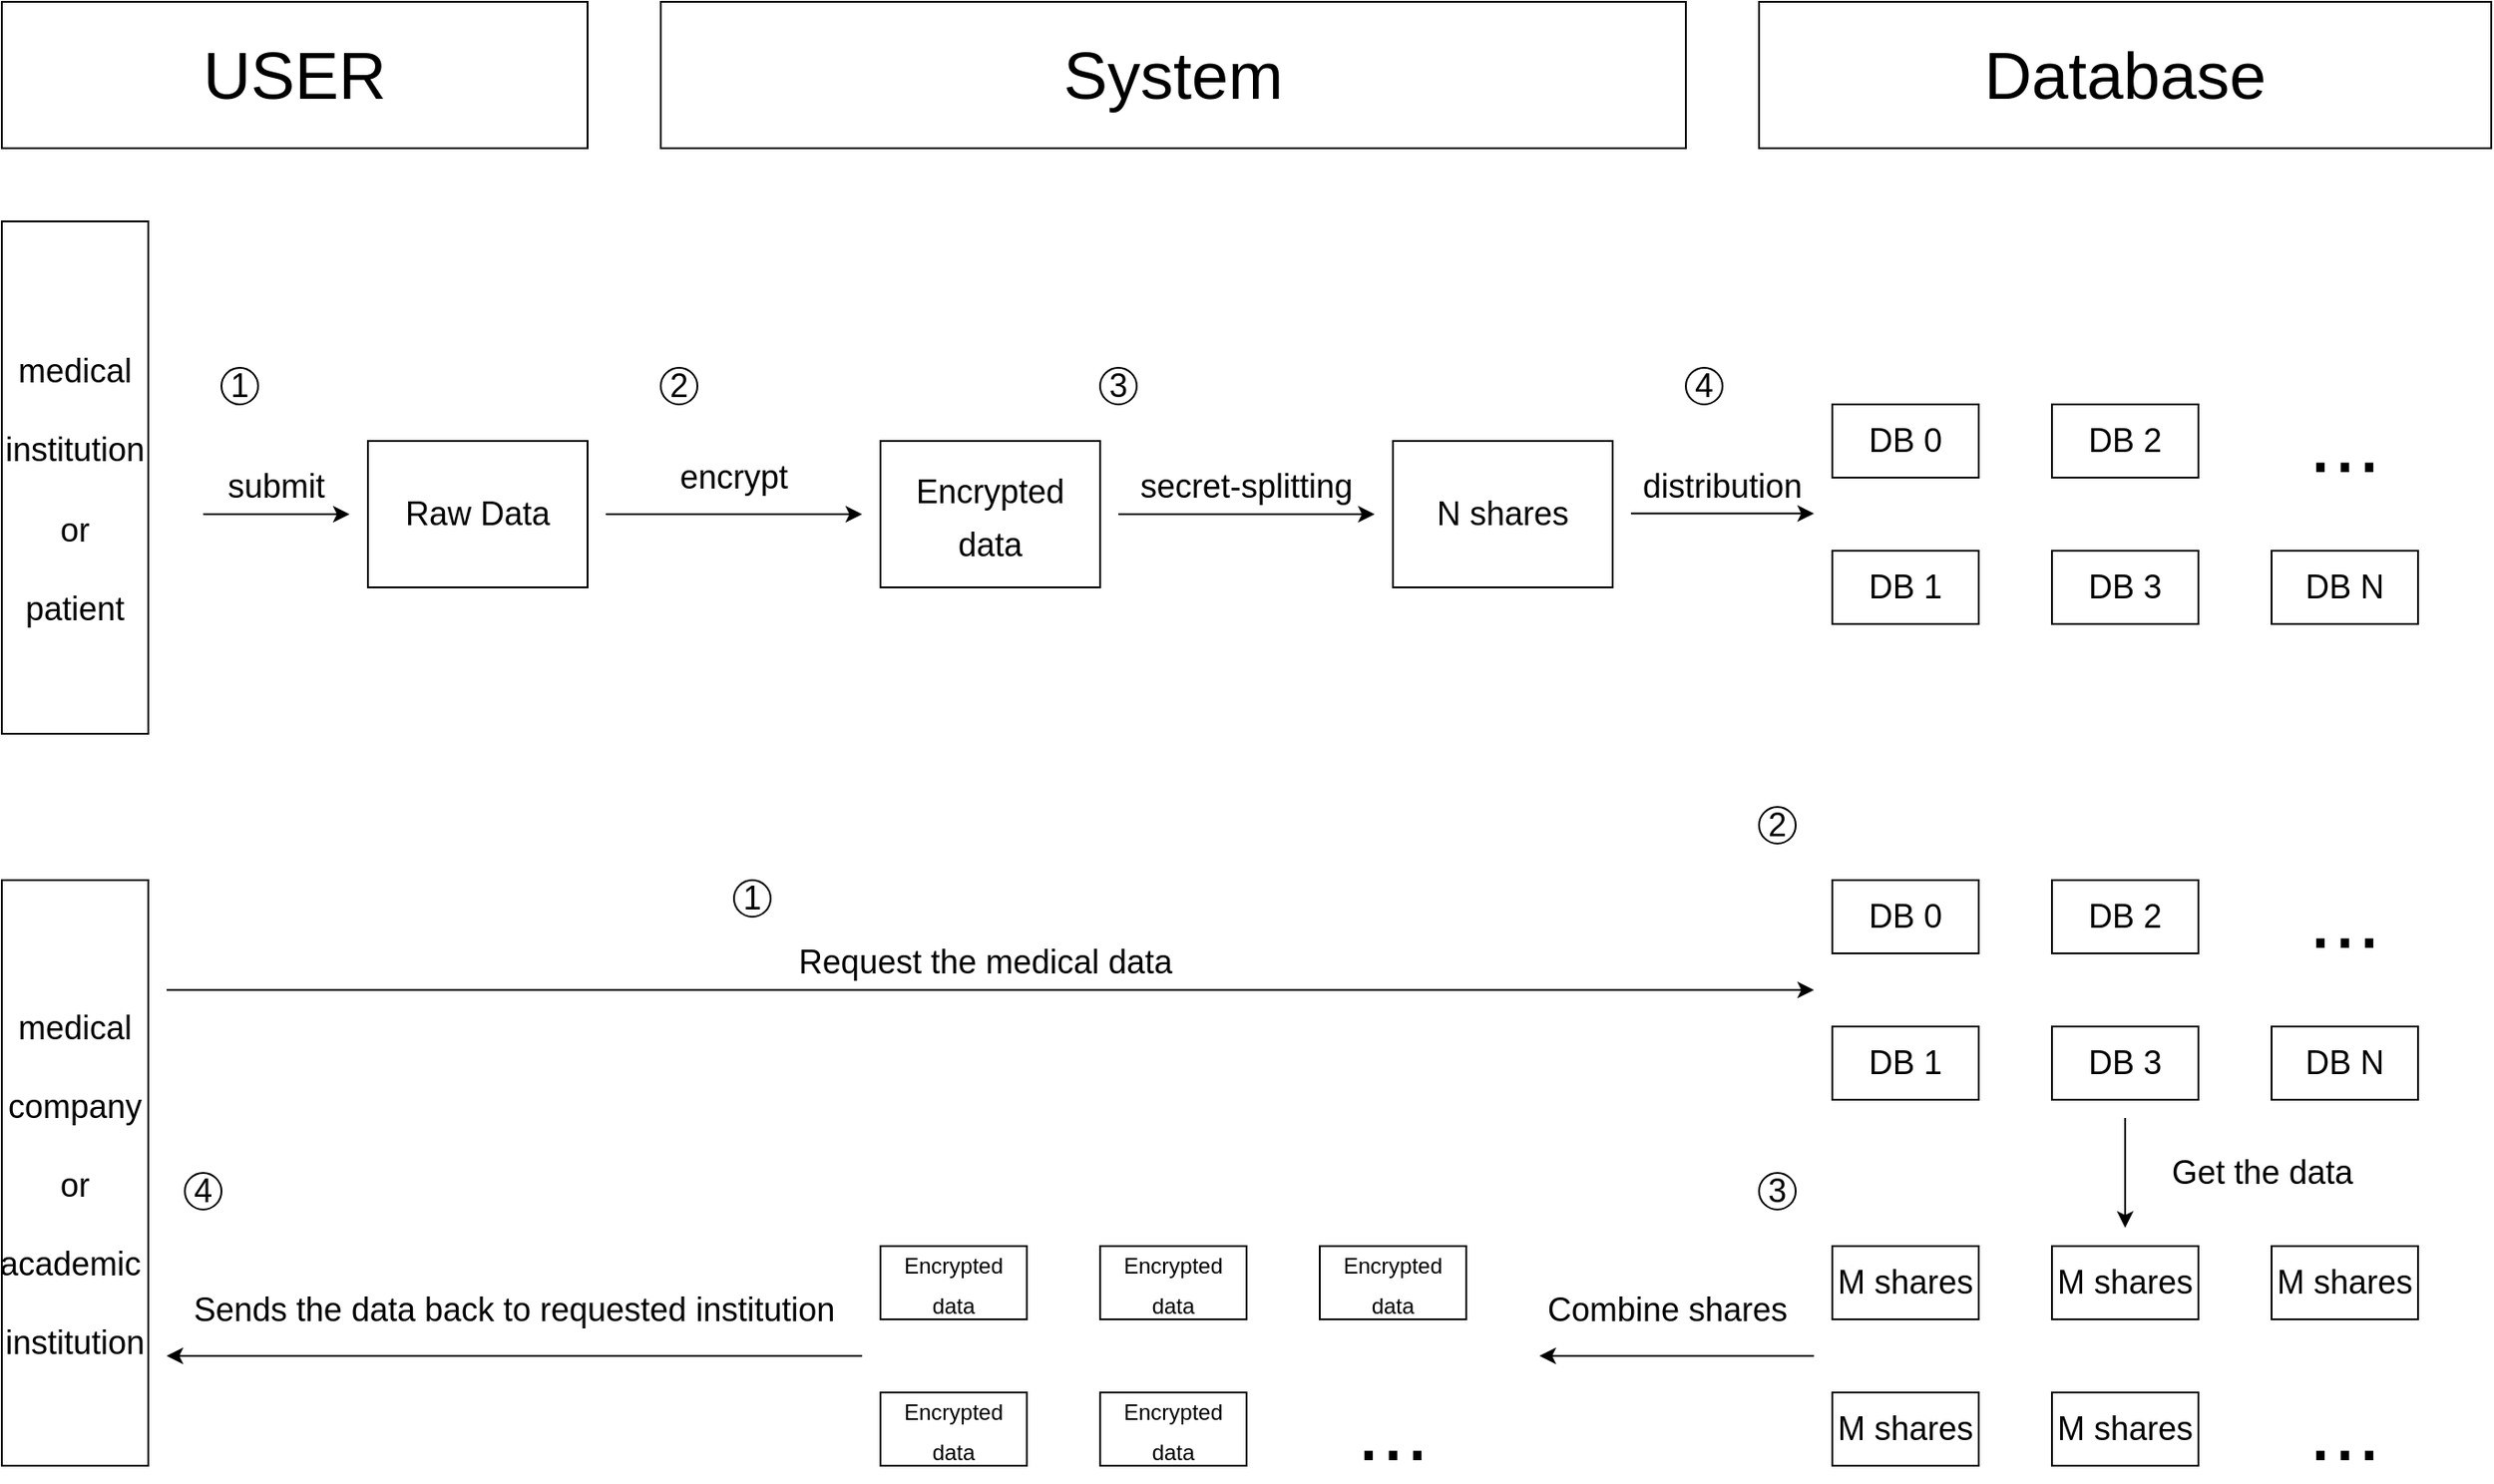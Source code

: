 <mxfile version="20.7.4" type="github">
  <diagram id="__Vooxeho_2QLIAx5taA" name="第 1 页">
    <mxGraphModel dx="1687" dy="899" grid="1" gridSize="10" guides="1" tooltips="1" connect="1" arrows="1" fold="1" page="1" pageScale="1" pageWidth="1600" pageHeight="900" math="0" shadow="0">
      <root>
        <mxCell id="0" />
        <mxCell id="1" parent="0" />
        <mxCell id="Y9e_P1kNlDkDQwcZuphl-1" value="&lt;font style=&quot;font-size: 36px;&quot;&gt;USER&lt;/font&gt;" style="rounded=0;whiteSpace=wrap;html=1;" vertex="1" parent="1">
          <mxGeometry x="80" y="40" width="320" height="80" as="geometry" />
        </mxCell>
        <mxCell id="Y9e_P1kNlDkDQwcZuphl-2" value="&lt;span style=&quot;font-size: 36px;&quot;&gt;System&lt;/span&gt;" style="rounded=0;whiteSpace=wrap;html=1;" vertex="1" parent="1">
          <mxGeometry x="440" y="40" width="560" height="80" as="geometry" />
        </mxCell>
        <mxCell id="Y9e_P1kNlDkDQwcZuphl-3" value="&lt;span style=&quot;font-size: 36px;&quot;&gt;Database&lt;/span&gt;" style="rounded=0;whiteSpace=wrap;html=1;" vertex="1" parent="1">
          <mxGeometry x="1040" y="40" width="400" height="80" as="geometry" />
        </mxCell>
        <mxCell id="Y9e_P1kNlDkDQwcZuphl-4" value="&lt;font style=&quot;font-size: 18px;&quot;&gt;medical institution&lt;br&gt;or&lt;br&gt;patient&lt;/font&gt;" style="rounded=0;whiteSpace=wrap;html=1;fontSize=36;" vertex="1" parent="1">
          <mxGeometry x="80" y="160" width="80" height="280" as="geometry" />
        </mxCell>
        <mxCell id="Y9e_P1kNlDkDQwcZuphl-5" value="&lt;font style=&quot;font-size: 18px;&quot;&gt;Raw Data&lt;/font&gt;" style="rounded=0;whiteSpace=wrap;html=1;fontSize=18;" vertex="1" parent="1">
          <mxGeometry x="280" y="280" width="120" height="80" as="geometry" />
        </mxCell>
        <mxCell id="Y9e_P1kNlDkDQwcZuphl-6" value="&lt;font style=&quot;font-size: 18px;&quot;&gt;Encrypted data&lt;/font&gt;" style="rounded=0;whiteSpace=wrap;html=1;fontSize=24;" vertex="1" parent="1">
          <mxGeometry x="560" y="280" width="120" height="80" as="geometry" />
        </mxCell>
        <mxCell id="Y9e_P1kNlDkDQwcZuphl-7" value="" style="endArrow=classic;html=1;rounded=0;fontSize=18;" edge="1" parent="1">
          <mxGeometry width="50" height="50" relative="1" as="geometry">
            <mxPoint x="190" y="320" as="sourcePoint" />
            <mxPoint x="270" y="320" as="targetPoint" />
          </mxGeometry>
        </mxCell>
        <mxCell id="Y9e_P1kNlDkDQwcZuphl-10" value="encrypt" style="text;html=1;strokeColor=none;fillColor=none;align=center;verticalAlign=middle;whiteSpace=wrap;rounded=0;fontSize=18;" vertex="1" parent="1">
          <mxGeometry x="440" y="280" width="80" height="40" as="geometry" />
        </mxCell>
        <mxCell id="Y9e_P1kNlDkDQwcZuphl-11" value="N shares" style="rounded=0;whiteSpace=wrap;html=1;fontSize=18;" vertex="1" parent="1">
          <mxGeometry x="840" y="280" width="120" height="80" as="geometry" />
        </mxCell>
        <mxCell id="Y9e_P1kNlDkDQwcZuphl-14" value="" style="endArrow=classic;html=1;rounded=0;fontSize=18;" edge="1" parent="1">
          <mxGeometry width="50" height="50" relative="1" as="geometry">
            <mxPoint x="410" y="320" as="sourcePoint" />
            <mxPoint x="550" y="320" as="targetPoint" />
          </mxGeometry>
        </mxCell>
        <mxCell id="Y9e_P1kNlDkDQwcZuphl-15" value="" style="endArrow=classic;html=1;rounded=0;fontSize=18;" edge="1" parent="1">
          <mxGeometry width="50" height="50" relative="1" as="geometry">
            <mxPoint x="690" y="320" as="sourcePoint" />
            <mxPoint x="830" y="320" as="targetPoint" />
          </mxGeometry>
        </mxCell>
        <mxCell id="Y9e_P1kNlDkDQwcZuphl-16" value="secret-splitting" style="text;html=1;strokeColor=none;fillColor=none;align=center;verticalAlign=middle;whiteSpace=wrap;rounded=0;fontSize=18;" vertex="1" parent="1">
          <mxGeometry x="690" y="290" width="140" height="30" as="geometry" />
        </mxCell>
        <mxCell id="Y9e_P1kNlDkDQwcZuphl-18" value="DB 0" style="rounded=0;whiteSpace=wrap;html=1;fontSize=18;" vertex="1" parent="1">
          <mxGeometry x="1080" y="260" width="80" height="40" as="geometry" />
        </mxCell>
        <mxCell id="Y9e_P1kNlDkDQwcZuphl-19" value="DB 1" style="rounded=0;whiteSpace=wrap;html=1;fontSize=18;" vertex="1" parent="1">
          <mxGeometry x="1080" y="340" width="80" height="40" as="geometry" />
        </mxCell>
        <mxCell id="Y9e_P1kNlDkDQwcZuphl-20" value="DB 2" style="rounded=0;whiteSpace=wrap;html=1;fontSize=18;" vertex="1" parent="1">
          <mxGeometry x="1200" y="260" width="80" height="40" as="geometry" />
        </mxCell>
        <mxCell id="Y9e_P1kNlDkDQwcZuphl-22" value="&lt;font style=&quot;font-size: 48px;&quot;&gt;...&lt;/font&gt;" style="text;html=1;strokeColor=none;fillColor=none;align=center;verticalAlign=middle;whiteSpace=wrap;rounded=0;fontSize=18;" vertex="1" parent="1">
          <mxGeometry x="1320" y="265" width="80" height="30" as="geometry" />
        </mxCell>
        <mxCell id="Y9e_P1kNlDkDQwcZuphl-26" value="" style="endArrow=classic;html=1;rounded=0;fontSize=18;" edge="1" parent="1">
          <mxGeometry width="50" height="50" relative="1" as="geometry">
            <mxPoint x="970" y="319.66" as="sourcePoint" />
            <mxPoint x="1070" y="319.66" as="targetPoint" />
          </mxGeometry>
        </mxCell>
        <mxCell id="Y9e_P1kNlDkDQwcZuphl-28" value="DB 3" style="rounded=0;whiteSpace=wrap;html=1;fontSize=18;" vertex="1" parent="1">
          <mxGeometry x="1200" y="340" width="80" height="40" as="geometry" />
        </mxCell>
        <mxCell id="Y9e_P1kNlDkDQwcZuphl-29" value="DB N" style="rounded=0;whiteSpace=wrap;html=1;fontSize=18;" vertex="1" parent="1">
          <mxGeometry x="1320" y="340" width="80" height="40" as="geometry" />
        </mxCell>
        <mxCell id="Y9e_P1kNlDkDQwcZuphl-30" value="submit" style="text;html=1;strokeColor=none;fillColor=none;align=center;verticalAlign=middle;whiteSpace=wrap;rounded=0;fontSize=18;" vertex="1" parent="1">
          <mxGeometry x="200" y="290" width="60" height="30" as="geometry" />
        </mxCell>
        <mxCell id="Y9e_P1kNlDkDQwcZuphl-31" value="1" style="ellipse;whiteSpace=wrap;html=1;aspect=fixed;fontSize=18;" vertex="1" parent="1">
          <mxGeometry x="200" y="240" width="20" height="20" as="geometry" />
        </mxCell>
        <mxCell id="Y9e_P1kNlDkDQwcZuphl-32" value="2" style="ellipse;whiteSpace=wrap;html=1;aspect=fixed;fontSize=18;" vertex="1" parent="1">
          <mxGeometry x="440" y="240" width="20" height="20" as="geometry" />
        </mxCell>
        <mxCell id="Y9e_P1kNlDkDQwcZuphl-34" value="3" style="ellipse;whiteSpace=wrap;html=1;aspect=fixed;fontSize=18;" vertex="1" parent="1">
          <mxGeometry x="680" y="240" width="20" height="20" as="geometry" />
        </mxCell>
        <mxCell id="Y9e_P1kNlDkDQwcZuphl-35" value="4" style="ellipse;whiteSpace=wrap;html=1;aspect=fixed;fontSize=18;" vertex="1" parent="1">
          <mxGeometry x="1000" y="240" width="20" height="20" as="geometry" />
        </mxCell>
        <mxCell id="Y9e_P1kNlDkDQwcZuphl-37" value="distribution" style="text;html=1;strokeColor=none;fillColor=none;align=center;verticalAlign=middle;whiteSpace=wrap;rounded=0;fontSize=18;" vertex="1" parent="1">
          <mxGeometry x="970" y="290" width="100" height="30" as="geometry" />
        </mxCell>
        <mxCell id="Y9e_P1kNlDkDQwcZuphl-44" value="DB 0" style="rounded=0;whiteSpace=wrap;html=1;fontSize=18;" vertex="1" parent="1">
          <mxGeometry x="1080" y="520" width="80" height="40" as="geometry" />
        </mxCell>
        <mxCell id="Y9e_P1kNlDkDQwcZuphl-45" value="DB 1" style="rounded=0;whiteSpace=wrap;html=1;fontSize=18;" vertex="1" parent="1">
          <mxGeometry x="1080" y="600" width="80" height="40" as="geometry" />
        </mxCell>
        <mxCell id="Y9e_P1kNlDkDQwcZuphl-46" value="DB 2" style="rounded=0;whiteSpace=wrap;html=1;fontSize=18;" vertex="1" parent="1">
          <mxGeometry x="1200" y="520" width="80" height="40" as="geometry" />
        </mxCell>
        <mxCell id="Y9e_P1kNlDkDQwcZuphl-47" value="&lt;font style=&quot;font-size: 48px;&quot;&gt;...&lt;/font&gt;" style="text;html=1;strokeColor=none;fillColor=none;align=center;verticalAlign=middle;whiteSpace=wrap;rounded=0;fontSize=18;" vertex="1" parent="1">
          <mxGeometry x="1320" y="525" width="80" height="30" as="geometry" />
        </mxCell>
        <mxCell id="Y9e_P1kNlDkDQwcZuphl-48" value="DB 3" style="rounded=0;whiteSpace=wrap;html=1;fontSize=18;" vertex="1" parent="1">
          <mxGeometry x="1200" y="600" width="80" height="40" as="geometry" />
        </mxCell>
        <mxCell id="Y9e_P1kNlDkDQwcZuphl-49" value="DB N" style="rounded=0;whiteSpace=wrap;html=1;fontSize=18;" vertex="1" parent="1">
          <mxGeometry x="1320" y="600" width="80" height="40" as="geometry" />
        </mxCell>
        <mxCell id="Y9e_P1kNlDkDQwcZuphl-50" value="&lt;span style=&quot;font-size: 18px;&quot;&gt;medical company&lt;br&gt;or academic&amp;nbsp;&lt;br&gt;institution&lt;br&gt;&lt;/span&gt;" style="rounded=0;whiteSpace=wrap;html=1;fontSize=36;" vertex="1" parent="1">
          <mxGeometry x="80" y="520" width="80" height="320" as="geometry" />
        </mxCell>
        <mxCell id="Y9e_P1kNlDkDQwcZuphl-54" value="" style="endArrow=classic;html=1;rounded=0;fontSize=48;" edge="1" parent="1">
          <mxGeometry width="50" height="50" relative="1" as="geometry">
            <mxPoint x="170" y="580" as="sourcePoint" />
            <mxPoint x="1070" y="580" as="targetPoint" />
          </mxGeometry>
        </mxCell>
        <mxCell id="Y9e_P1kNlDkDQwcZuphl-56" value="&lt;font style=&quot;font-size: 18px;&quot;&gt;Request the medical data&amp;nbsp;&lt;/font&gt;" style="text;html=1;strokeColor=none;fillColor=none;align=center;verticalAlign=middle;whiteSpace=wrap;rounded=0;fontSize=18;" vertex="1" parent="1">
          <mxGeometry x="360" y="550" width="520" height="30" as="geometry" />
        </mxCell>
        <mxCell id="Y9e_P1kNlDkDQwcZuphl-57" value="" style="endArrow=classic;html=1;rounded=0;fontSize=18;" edge="1" parent="1">
          <mxGeometry width="50" height="50" relative="1" as="geometry">
            <mxPoint x="1240" y="650" as="sourcePoint" />
            <mxPoint x="1240" y="710" as="targetPoint" />
          </mxGeometry>
        </mxCell>
        <mxCell id="Y9e_P1kNlDkDQwcZuphl-58" value="M shares" style="rounded=0;whiteSpace=wrap;html=1;fontSize=18;" vertex="1" parent="1">
          <mxGeometry x="1080" y="720" width="80" height="40" as="geometry" />
        </mxCell>
        <mxCell id="Y9e_P1kNlDkDQwcZuphl-59" value="M shares" style="rounded=0;whiteSpace=wrap;html=1;fontSize=18;" vertex="1" parent="1">
          <mxGeometry x="1200" y="720" width="80" height="40" as="geometry" />
        </mxCell>
        <mxCell id="Y9e_P1kNlDkDQwcZuphl-61" value="M shares" style="rounded=0;whiteSpace=wrap;html=1;fontSize=18;" vertex="1" parent="1">
          <mxGeometry x="1320" y="720" width="80" height="40" as="geometry" />
        </mxCell>
        <mxCell id="Y9e_P1kNlDkDQwcZuphl-62" value="M shares" style="rounded=0;whiteSpace=wrap;html=1;fontSize=18;" vertex="1" parent="1">
          <mxGeometry x="1080" y="800" width="80" height="40" as="geometry" />
        </mxCell>
        <mxCell id="Y9e_P1kNlDkDQwcZuphl-63" value="M shares" style="rounded=0;whiteSpace=wrap;html=1;fontSize=18;" vertex="1" parent="1">
          <mxGeometry x="1200" y="800" width="80" height="40" as="geometry" />
        </mxCell>
        <mxCell id="Y9e_P1kNlDkDQwcZuphl-64" value="&lt;font style=&quot;font-size: 48px;&quot;&gt;...&lt;/font&gt;" style="text;html=1;strokeColor=none;fillColor=none;align=center;verticalAlign=middle;whiteSpace=wrap;rounded=0;fontSize=18;" vertex="1" parent="1">
          <mxGeometry x="1320" y="800" width="80" height="40" as="geometry" />
        </mxCell>
        <mxCell id="Y9e_P1kNlDkDQwcZuphl-65" value="Get the data" style="text;html=1;strokeColor=none;fillColor=none;align=center;verticalAlign=middle;whiteSpace=wrap;rounded=0;fontSize=18;" vertex="1" parent="1">
          <mxGeometry x="1260" y="665" width="110" height="30" as="geometry" />
        </mxCell>
        <mxCell id="Y9e_P1kNlDkDQwcZuphl-66" value="" style="endArrow=classic;html=1;rounded=0;fontSize=18;" edge="1" parent="1">
          <mxGeometry width="50" height="50" relative="1" as="geometry">
            <mxPoint x="1070" y="780" as="sourcePoint" />
            <mxPoint x="920" y="780" as="targetPoint" />
          </mxGeometry>
        </mxCell>
        <mxCell id="Y9e_P1kNlDkDQwcZuphl-67" value="Combine shares" style="text;html=1;strokeColor=none;fillColor=none;align=center;verticalAlign=middle;whiteSpace=wrap;rounded=0;fontSize=18;" vertex="1" parent="1">
          <mxGeometry x="920" y="740" width="140" height="30" as="geometry" />
        </mxCell>
        <mxCell id="Y9e_P1kNlDkDQwcZuphl-69" value="&lt;font style=&quot;font-size: 12px;&quot;&gt;Encrypted data&lt;/font&gt;" style="rounded=0;whiteSpace=wrap;html=1;fontSize=18;" vertex="1" parent="1">
          <mxGeometry x="560" y="720" width="80" height="40" as="geometry" />
        </mxCell>
        <mxCell id="Y9e_P1kNlDkDQwcZuphl-70" value="&lt;font style=&quot;font-size: 12px;&quot;&gt;Encrypted data&lt;/font&gt;" style="rounded=0;whiteSpace=wrap;html=1;fontSize=18;" vertex="1" parent="1">
          <mxGeometry x="680" y="720" width="80" height="40" as="geometry" />
        </mxCell>
        <mxCell id="Y9e_P1kNlDkDQwcZuphl-71" value="&lt;font style=&quot;font-size: 12px;&quot;&gt;Encrypted data&lt;/font&gt;" style="rounded=0;whiteSpace=wrap;html=1;fontSize=18;" vertex="1" parent="1">
          <mxGeometry x="800" y="720" width="80" height="40" as="geometry" />
        </mxCell>
        <mxCell id="Y9e_P1kNlDkDQwcZuphl-72" value="&lt;font style=&quot;font-size: 12px;&quot;&gt;Encrypted data&lt;/font&gt;" style="rounded=0;whiteSpace=wrap;html=1;fontSize=18;" vertex="1" parent="1">
          <mxGeometry x="560" y="800" width="80" height="40" as="geometry" />
        </mxCell>
        <mxCell id="Y9e_P1kNlDkDQwcZuphl-73" value="&lt;font style=&quot;font-size: 12px;&quot;&gt;Encrypted data&lt;/font&gt;" style="rounded=0;whiteSpace=wrap;html=1;fontSize=18;" vertex="1" parent="1">
          <mxGeometry x="680" y="800" width="80" height="40" as="geometry" />
        </mxCell>
        <mxCell id="Y9e_P1kNlDkDQwcZuphl-74" value="&lt;font style=&quot;font-size: 48px;&quot;&gt;...&lt;/font&gt;" style="text;html=1;strokeColor=none;fillColor=none;align=center;verticalAlign=middle;whiteSpace=wrap;rounded=0;fontSize=18;" vertex="1" parent="1">
          <mxGeometry x="800" y="800" width="80" height="40" as="geometry" />
        </mxCell>
        <mxCell id="Y9e_P1kNlDkDQwcZuphl-75" value="" style="endArrow=classic;html=1;rounded=0;fontSize=12;" edge="1" parent="1">
          <mxGeometry width="50" height="50" relative="1" as="geometry">
            <mxPoint x="550" y="780" as="sourcePoint" />
            <mxPoint x="170" y="780" as="targetPoint" />
          </mxGeometry>
        </mxCell>
        <mxCell id="Y9e_P1kNlDkDQwcZuphl-76" value="&lt;font style=&quot;font-size: 18px;&quot;&gt;Sends the data back to requested institution&lt;/font&gt;" style="text;html=1;strokeColor=none;fillColor=none;align=center;verticalAlign=middle;whiteSpace=wrap;rounded=0;fontSize=12;" vertex="1" parent="1">
          <mxGeometry x="170" y="735" width="380" height="40" as="geometry" />
        </mxCell>
        <mxCell id="Y9e_P1kNlDkDQwcZuphl-77" value="1" style="ellipse;whiteSpace=wrap;html=1;aspect=fixed;fontSize=18;" vertex="1" parent="1">
          <mxGeometry x="480" y="520" width="20" height="20" as="geometry" />
        </mxCell>
        <mxCell id="Y9e_P1kNlDkDQwcZuphl-78" value="2" style="ellipse;whiteSpace=wrap;html=1;aspect=fixed;fontSize=18;" vertex="1" parent="1">
          <mxGeometry x="1040" y="480" width="20" height="20" as="geometry" />
        </mxCell>
        <mxCell id="Y9e_P1kNlDkDQwcZuphl-80" value="3" style="ellipse;whiteSpace=wrap;html=1;aspect=fixed;fontSize=18;" vertex="1" parent="1">
          <mxGeometry x="1040" y="680" width="20" height="20" as="geometry" />
        </mxCell>
        <mxCell id="Y9e_P1kNlDkDQwcZuphl-81" value="4" style="ellipse;whiteSpace=wrap;html=1;aspect=fixed;fontSize=18;" vertex="1" parent="1">
          <mxGeometry x="180" y="680" width="20" height="20" as="geometry" />
        </mxCell>
      </root>
    </mxGraphModel>
  </diagram>
</mxfile>
